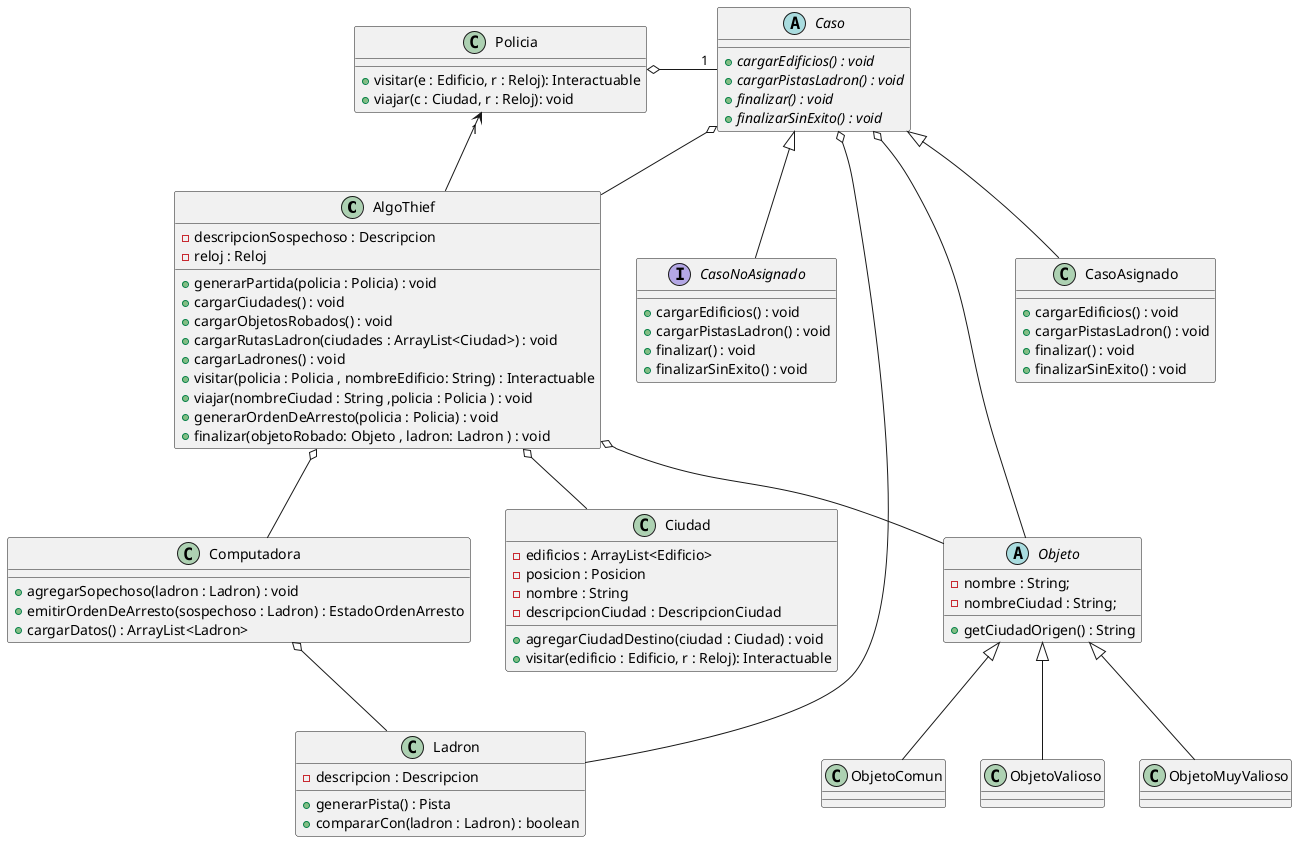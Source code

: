 @startuml


AlgoThief o-- Ciudad
AlgoThief o-- Objeto
AlgoThief o-- Computadora

Computadora o-- Ladron

Objeto <|-- ObjetoComun
Objeto <|-- ObjetoValioso
Objeto <|-- ObjetoMuyValioso

Caso o-- AlgoThief
Caso o-- Objeto
Caso o-- Ladron
Caso <|-- CasoAsignado
Caso <|-- CasoNoAsignado
Policia o-"1" Caso
AlgoThief ->"1" Policia

class Policia {
    + visitar(e : Edificio, r : Reloj): Interactuable
    + viajar(c : Ciudad, r : Reloj): void
}

abstract class Caso {
 + {abstract} cargarEdificios() : void
 + {abstract} cargarPistasLadron() : void
 + {abstract} finalizar() : void
 + {abstract} finalizarSinExito() : void
}

 class CasoAsignado {
 + cargarEdificios() : void
 + cargarPistasLadron() : void
 + finalizar() : void
 + finalizarSinExito() : void
}

interface CasoNoAsignado {
 + cargarEdificios() : void
 + cargarPistasLadron() : void
 + finalizar() : void
 + finalizarSinExito() : void
}

class AlgoThief {
    - descripcionSospechoso : Descripcion
    - reloj : Reloj
    + generarPartida(policia : Policia) : void
    + cargarCiudades() : void
    + cargarObjetosRobados() : void
    + cargarRutasLadron(ciudades : ArrayList<Ciudad>) : void
    + cargarLadrones() : void
    + visitar(policia : Policia , nombreEdificio: String) : Interactuable
    + viajar(nombreCiudad : String ,policia : Policia ) : void
    + generarOrdenDeArresto(policia : Policia) : void
    + finalizar(objetoRobado: Objeto , ladron: Ladron ) : void
}

class Ciudad {
    - edificios : ArrayList<Edificio>
    - posicion : Posicion
    - nombre : String
    - descripcionCiudad : DescripcionCiudad

    + agregarCiudadDestino(ciudad : Ciudad) : void
    + visitar(edificio : Edificio, r : Reloj): Interactuable
}

abstract class Objeto {
    - nombre : String;
    - nombreCiudad : String;

    + getCiudadOrigen() : String
}

class ObjetoComun {
}

class ObjetoValioso {
}

class ObjetoMuyValioso {
}



class Computadora {
    + agregarSopechoso(ladron : Ladron) : void
    + emitirOrdenDeArresto(sospechoso : Ladron) : EstadoOrdenArresto
    + cargarDatos() : ArrayList<Ladron>
}

class Ladron {
    - descripcion : Descripcion
    + generarPista() : Pista
    + compararCon(ladron : Ladron) : boolean
}




@enduml